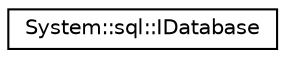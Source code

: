 digraph G
{
  edge [fontname="Helvetica",fontsize="10",labelfontname="Helvetica",labelfontsize="10"];
  node [fontname="Helvetica",fontsize="10",shape=record];
  rankdir="LR";
  Node1 [label="System::sql::IDatabase",height=0.2,width=0.4,color="black", fillcolor="white", style="filled",URL="$class_system_1_1sql_1_1_i_database.html"];
}
